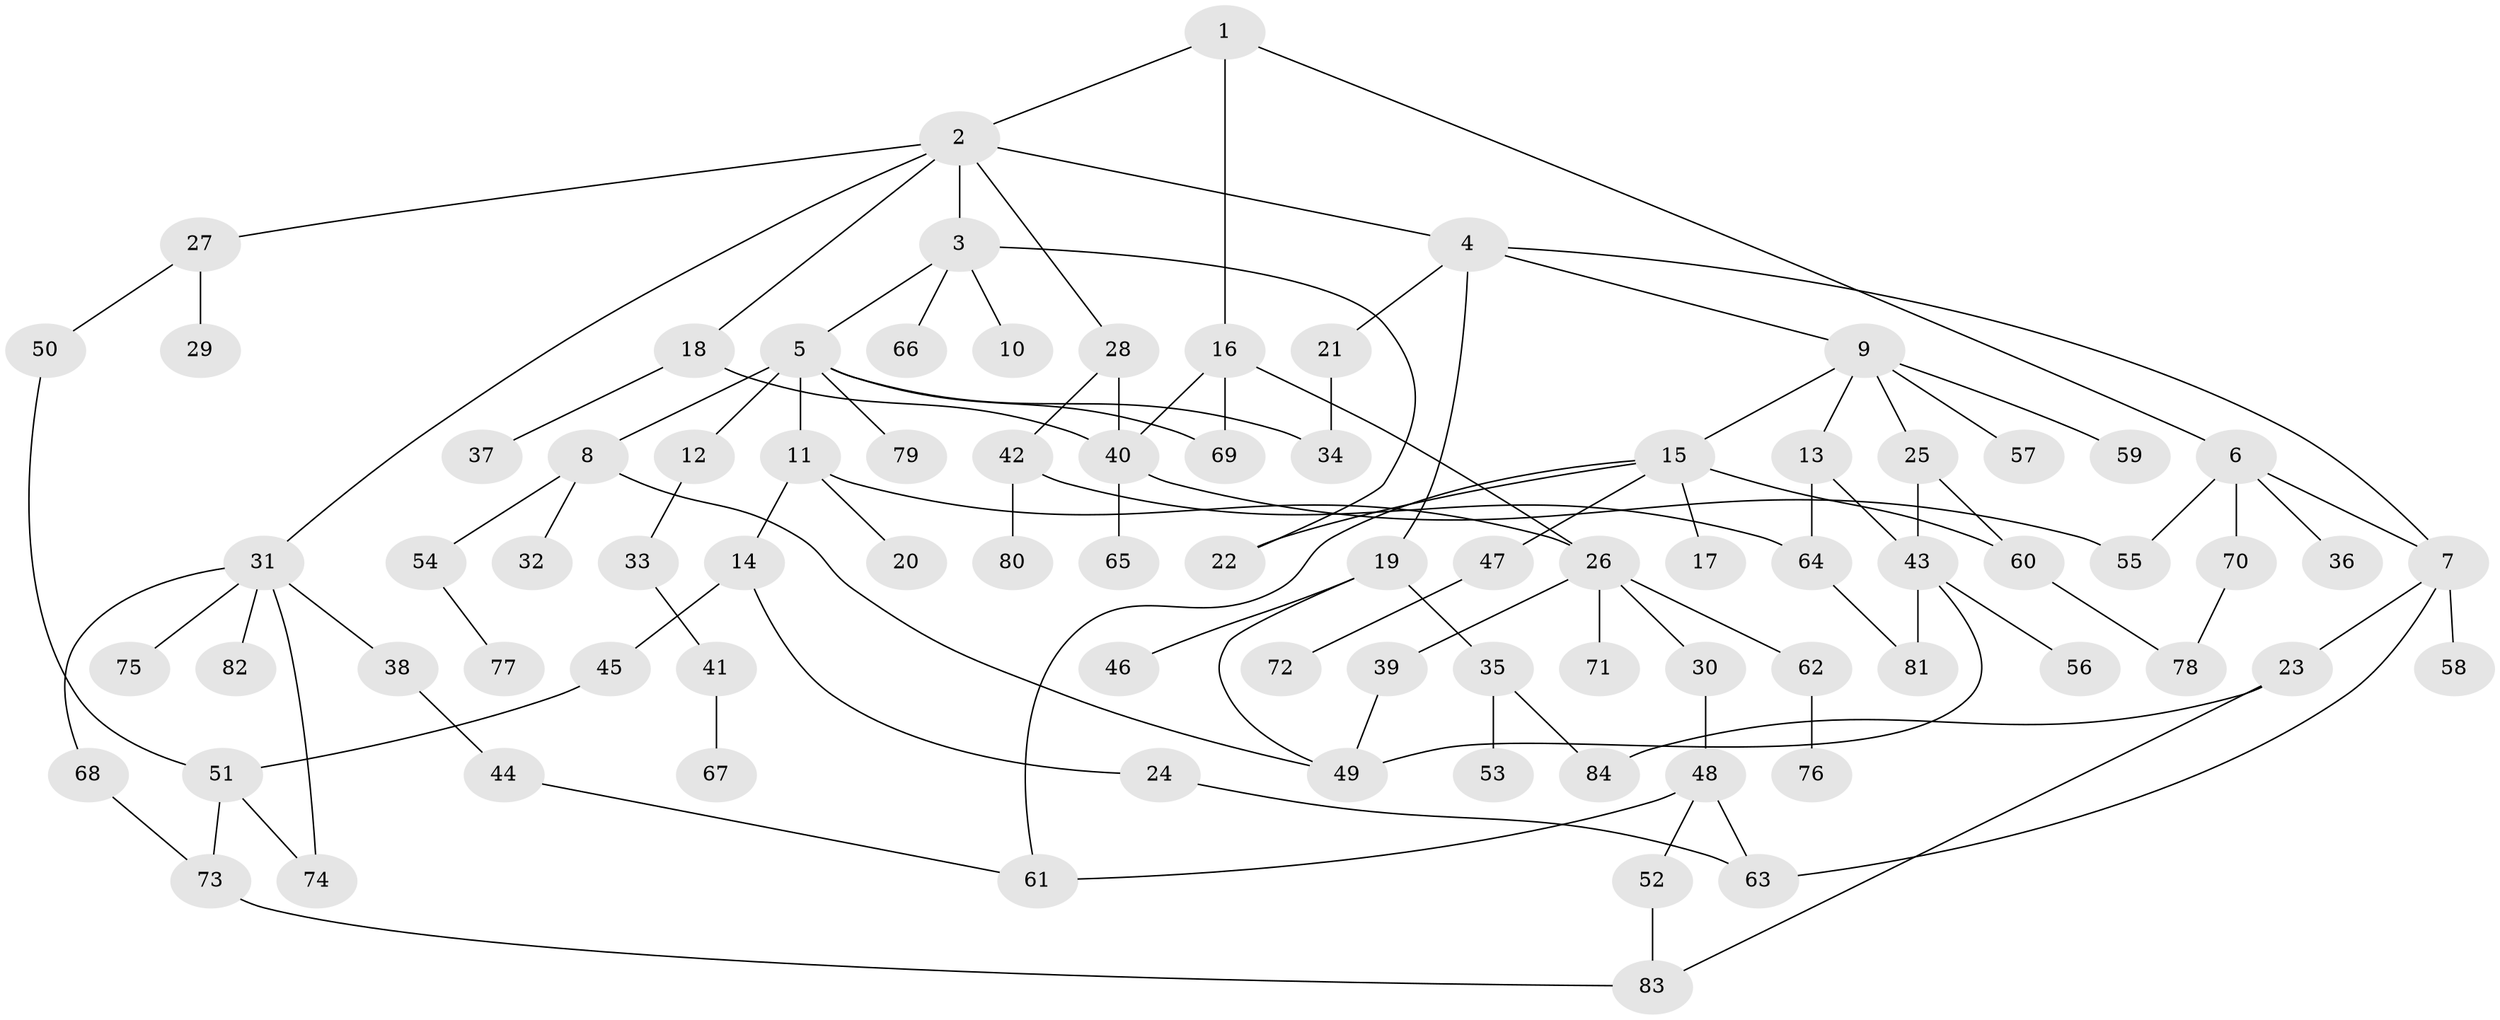 // Generated by graph-tools (version 1.1) at 2025/13/03/09/25 04:13:26]
// undirected, 84 vertices, 109 edges
graph export_dot {
graph [start="1"]
  node [color=gray90,style=filled];
  1;
  2;
  3;
  4;
  5;
  6;
  7;
  8;
  9;
  10;
  11;
  12;
  13;
  14;
  15;
  16;
  17;
  18;
  19;
  20;
  21;
  22;
  23;
  24;
  25;
  26;
  27;
  28;
  29;
  30;
  31;
  32;
  33;
  34;
  35;
  36;
  37;
  38;
  39;
  40;
  41;
  42;
  43;
  44;
  45;
  46;
  47;
  48;
  49;
  50;
  51;
  52;
  53;
  54;
  55;
  56;
  57;
  58;
  59;
  60;
  61;
  62;
  63;
  64;
  65;
  66;
  67;
  68;
  69;
  70;
  71;
  72;
  73;
  74;
  75;
  76;
  77;
  78;
  79;
  80;
  81;
  82;
  83;
  84;
  1 -- 2;
  1 -- 6;
  1 -- 16;
  2 -- 3;
  2 -- 4;
  2 -- 18;
  2 -- 27;
  2 -- 28;
  2 -- 31;
  3 -- 5;
  3 -- 10;
  3 -- 22;
  3 -- 66;
  4 -- 9;
  4 -- 19;
  4 -- 21;
  4 -- 7;
  5 -- 8;
  5 -- 11;
  5 -- 12;
  5 -- 79;
  5 -- 34;
  5 -- 69;
  6 -- 7;
  6 -- 36;
  6 -- 70;
  6 -- 55;
  7 -- 23;
  7 -- 58;
  7 -- 63;
  8 -- 32;
  8 -- 49;
  8 -- 54;
  9 -- 13;
  9 -- 15;
  9 -- 25;
  9 -- 57;
  9 -- 59;
  11 -- 14;
  11 -- 20;
  11 -- 26;
  12 -- 33;
  13 -- 43;
  13 -- 64;
  14 -- 24;
  14 -- 45;
  15 -- 17;
  15 -- 47;
  15 -- 61;
  15 -- 60;
  15 -- 22;
  16 -- 69;
  16 -- 26;
  16 -- 40;
  18 -- 37;
  18 -- 40;
  19 -- 35;
  19 -- 46;
  19 -- 49;
  21 -- 34;
  23 -- 84;
  23 -- 83;
  24 -- 63;
  25 -- 60;
  25 -- 43;
  26 -- 30;
  26 -- 39;
  26 -- 62;
  26 -- 71;
  27 -- 29;
  27 -- 50;
  28 -- 40;
  28 -- 42;
  30 -- 48;
  31 -- 38;
  31 -- 68;
  31 -- 74;
  31 -- 75;
  31 -- 82;
  33 -- 41;
  35 -- 53;
  35 -- 84;
  38 -- 44;
  39 -- 49;
  40 -- 55;
  40 -- 65;
  41 -- 67;
  42 -- 80;
  42 -- 64;
  43 -- 56;
  43 -- 81;
  43 -- 49;
  44 -- 61;
  45 -- 51;
  47 -- 72;
  48 -- 52;
  48 -- 63;
  48 -- 61;
  50 -- 51;
  51 -- 73;
  51 -- 74;
  52 -- 83;
  54 -- 77;
  60 -- 78;
  62 -- 76;
  64 -- 81;
  68 -- 73;
  70 -- 78;
  73 -- 83;
}
